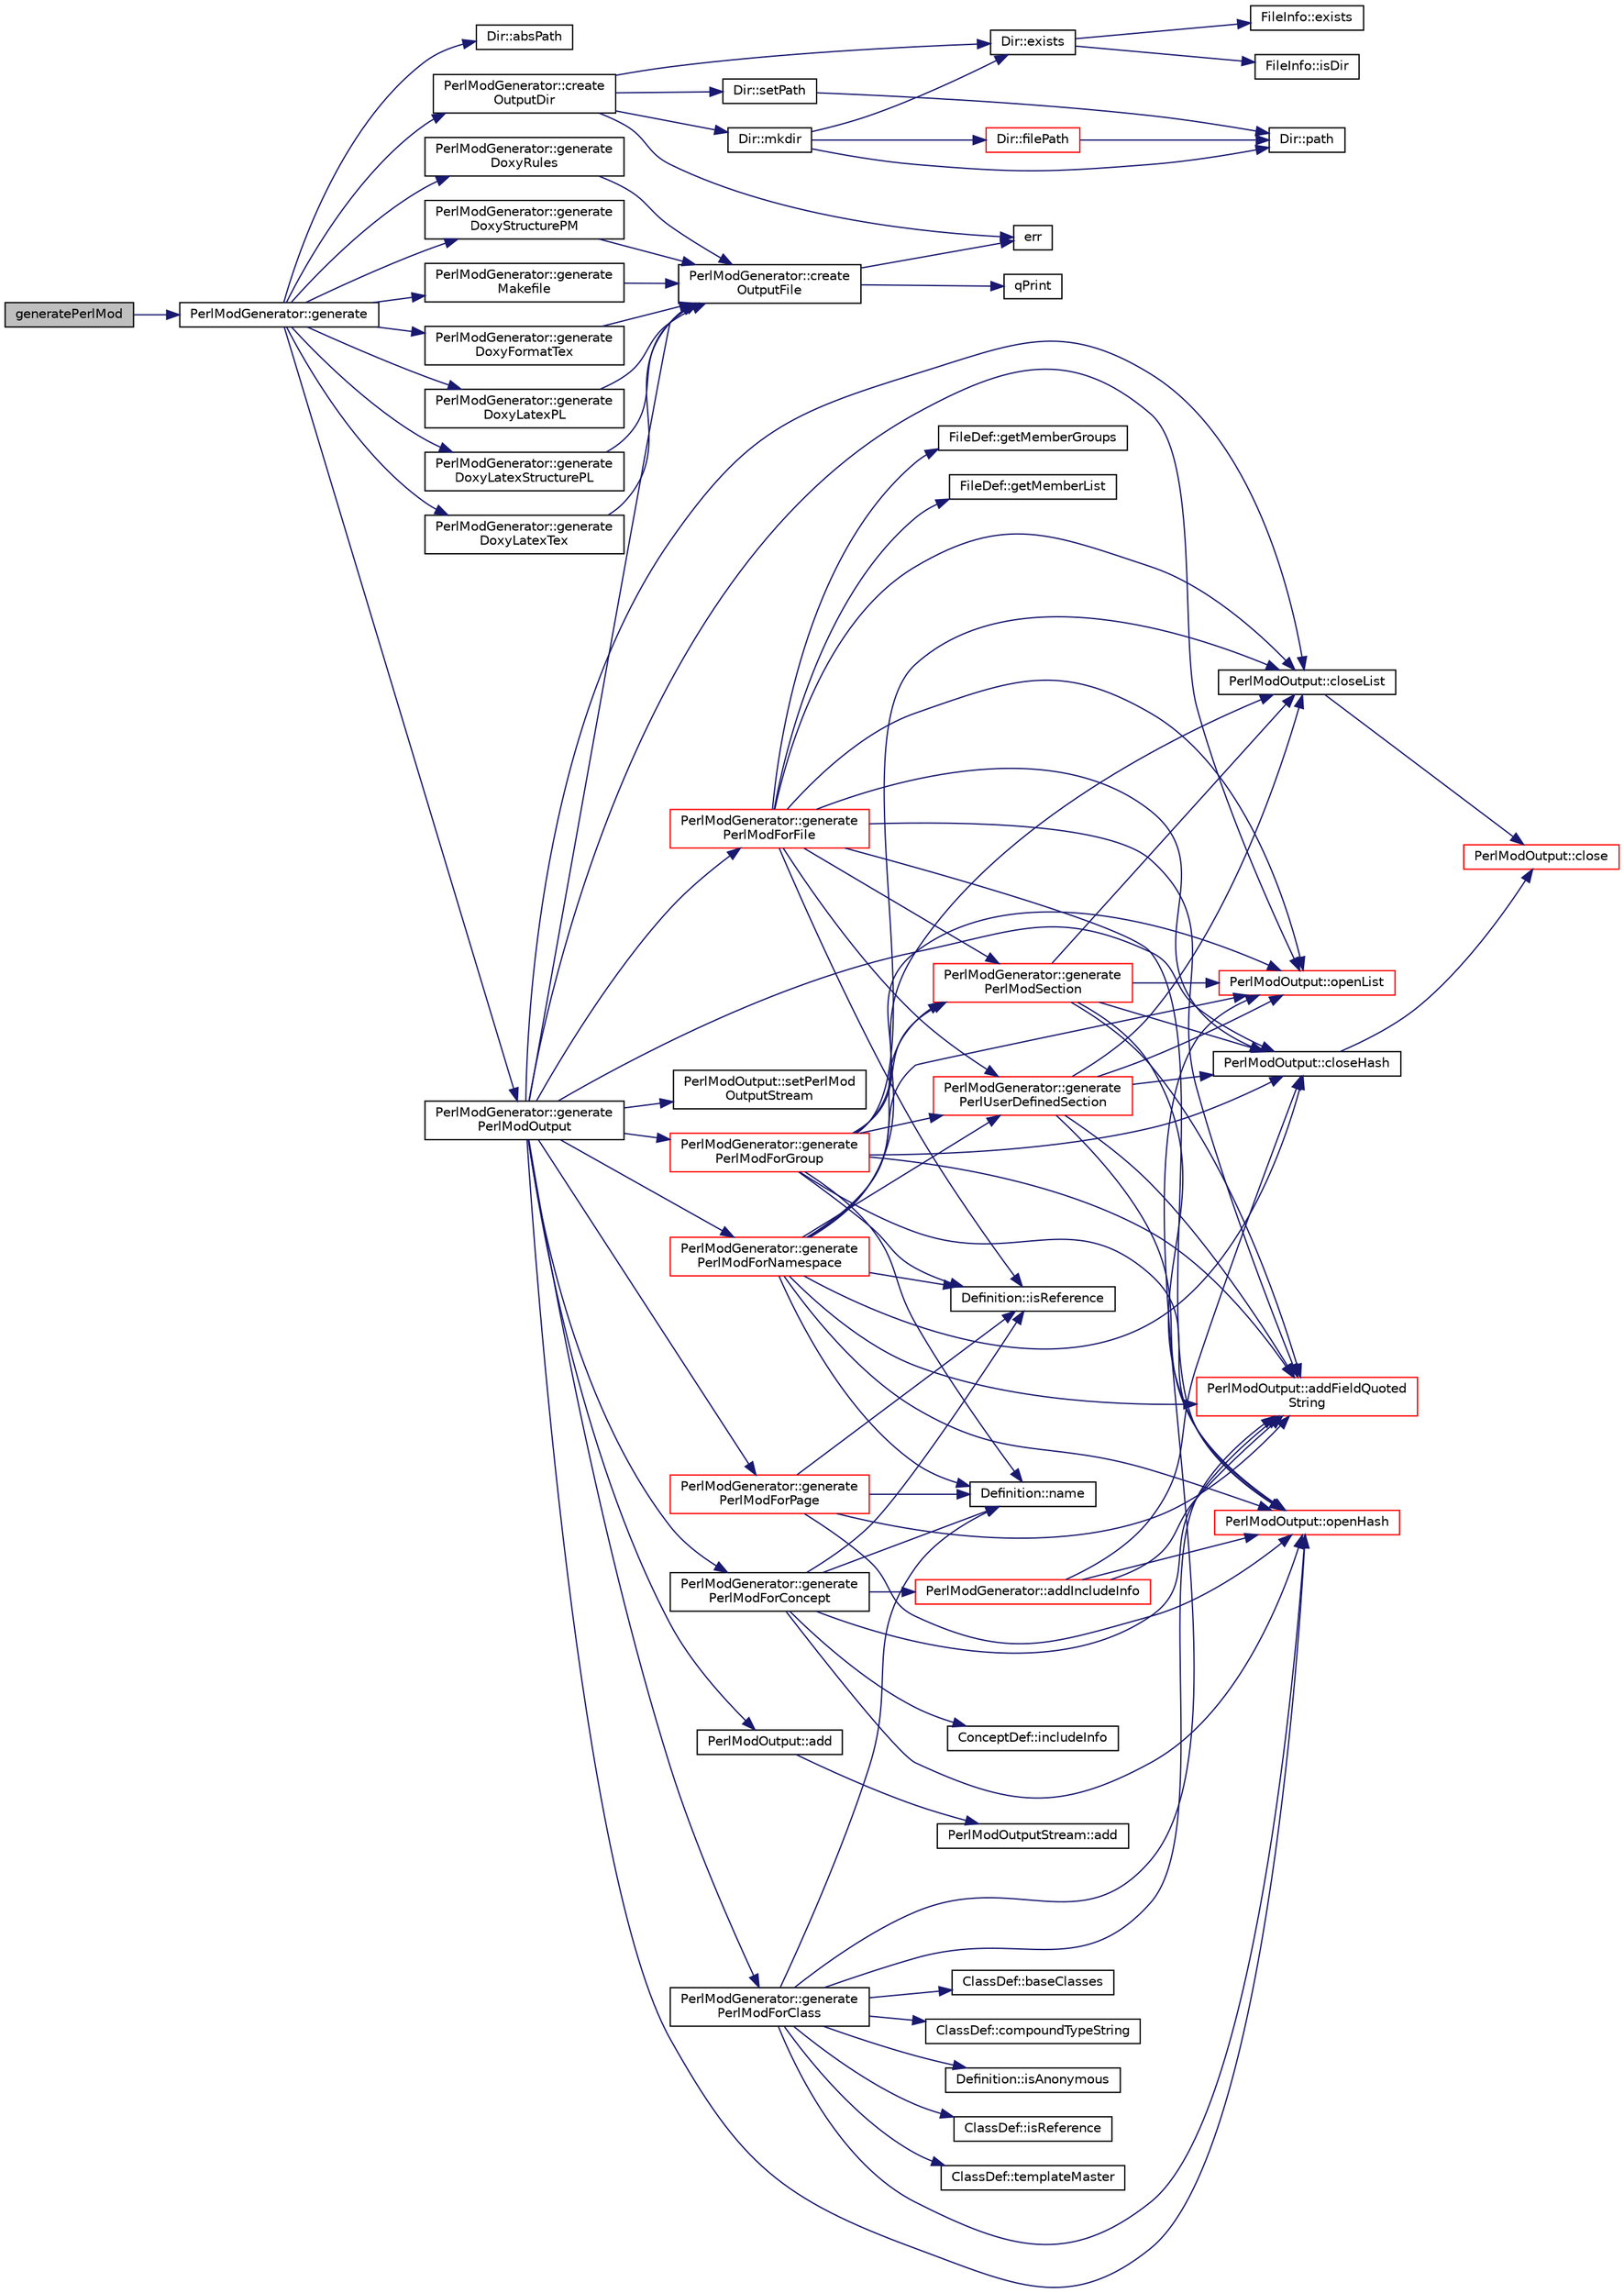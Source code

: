 digraph "generatePerlMod"
{
 // LATEX_PDF_SIZE
  edge [fontname="Helvetica",fontsize="10",labelfontname="Helvetica",labelfontsize="10"];
  node [fontname="Helvetica",fontsize="10",shape=record];
  rankdir="LR";
  Node1 [label="generatePerlMod",height=0.2,width=0.4,color="black", fillcolor="grey75", style="filled", fontcolor="black",tooltip=" "];
  Node1 -> Node2 [color="midnightblue",fontsize="10",style="solid",fontname="Helvetica"];
  Node2 [label="PerlModGenerator::generate",height=0.2,width=0.4,color="black", fillcolor="white", style="filled",URL="$classPerlModGenerator.html#af6bb93beb1eac9b861832d368ffad291",tooltip=" "];
  Node2 -> Node3 [color="midnightblue",fontsize="10",style="solid",fontname="Helvetica"];
  Node3 [label="Dir::absPath",height=0.2,width=0.4,color="black", fillcolor="white", style="filled",URL="$classDir.html#a226b0db1117e46393bbb241e545f8609",tooltip=" "];
  Node2 -> Node4 [color="midnightblue",fontsize="10",style="solid",fontname="Helvetica"];
  Node4 [label="PerlModGenerator::create\lOutputDir",height=0.2,width=0.4,color="black", fillcolor="white", style="filled",URL="$classPerlModGenerator.html#a2ed7475d94b3bc527009ebcc50621004",tooltip=" "];
  Node4 -> Node5 [color="midnightblue",fontsize="10",style="solid",fontname="Helvetica"];
  Node5 [label="err",height=0.2,width=0.4,color="black", fillcolor="white", style="filled",URL="$message_8cpp.html#aede5746344fdce99647541101eaa7f06",tooltip=" "];
  Node4 -> Node6 [color="midnightblue",fontsize="10",style="solid",fontname="Helvetica"];
  Node6 [label="Dir::exists",height=0.2,width=0.4,color="black", fillcolor="white", style="filled",URL="$classDir.html#ac6bf80b5b3a034e8c144c86ef48ae309",tooltip=" "];
  Node6 -> Node7 [color="midnightblue",fontsize="10",style="solid",fontname="Helvetica"];
  Node7 [label="FileInfo::exists",height=0.2,width=0.4,color="black", fillcolor="white", style="filled",URL="$classFileInfo.html#a47d49db8cb8797153885c4d5b7b0911f",tooltip=" "];
  Node6 -> Node8 [color="midnightblue",fontsize="10",style="solid",fontname="Helvetica"];
  Node8 [label="FileInfo::isDir",height=0.2,width=0.4,color="black", fillcolor="white", style="filled",URL="$classFileInfo.html#aa941e087c82c28ff498d9d3dec551b1f",tooltip=" "];
  Node4 -> Node9 [color="midnightblue",fontsize="10",style="solid",fontname="Helvetica"];
  Node9 [label="Dir::mkdir",height=0.2,width=0.4,color="black", fillcolor="white", style="filled",URL="$classDir.html#a286f4b1852b489ffcc8b6837c7e6bd8e",tooltip=" "];
  Node9 -> Node6 [color="midnightblue",fontsize="10",style="solid",fontname="Helvetica"];
  Node9 -> Node10 [color="midnightblue",fontsize="10",style="solid",fontname="Helvetica"];
  Node10 [label="Dir::filePath",height=0.2,width=0.4,color="red", fillcolor="white", style="filled",URL="$classDir.html#a9648972511650311756008587b2ef819",tooltip=" "];
  Node10 -> Node12 [color="midnightblue",fontsize="10",style="solid",fontname="Helvetica"];
  Node12 [label="Dir::path",height=0.2,width=0.4,color="black", fillcolor="white", style="filled",URL="$classDir.html#ac277cdc273640905e941d9e6262bc594",tooltip=" "];
  Node9 -> Node12 [color="midnightblue",fontsize="10",style="solid",fontname="Helvetica"];
  Node4 -> Node13 [color="midnightblue",fontsize="10",style="solid",fontname="Helvetica"];
  Node13 [label="Dir::setPath",height=0.2,width=0.4,color="black", fillcolor="white", style="filled",URL="$classDir.html#a2bb647584a701cb526874a8c0cd68c13",tooltip=" "];
  Node13 -> Node12 [color="midnightblue",fontsize="10",style="solid",fontname="Helvetica"];
  Node2 -> Node14 [color="midnightblue",fontsize="10",style="solid",fontname="Helvetica"];
  Node14 [label="PerlModGenerator::generate\lDoxyFormatTex",height=0.2,width=0.4,color="black", fillcolor="white", style="filled",URL="$classPerlModGenerator.html#a1f0a8822b1895daacce85dd3d93eecac",tooltip=" "];
  Node14 -> Node15 [color="midnightblue",fontsize="10",style="solid",fontname="Helvetica"];
  Node15 [label="PerlModGenerator::create\lOutputFile",height=0.2,width=0.4,color="black", fillcolor="white", style="filled",URL="$classPerlModGenerator.html#ac12f2a17915bb4023585afb081f7f39a",tooltip=" "];
  Node15 -> Node5 [color="midnightblue",fontsize="10",style="solid",fontname="Helvetica"];
  Node15 -> Node16 [color="midnightblue",fontsize="10",style="solid",fontname="Helvetica"];
  Node16 [label="qPrint",height=0.2,width=0.4,color="black", fillcolor="white", style="filled",URL="$qcstring_8h.html#a9851ebb5ae2f65b4d2b1d08421edbfd2",tooltip=" "];
  Node2 -> Node17 [color="midnightblue",fontsize="10",style="solid",fontname="Helvetica"];
  Node17 [label="PerlModGenerator::generate\lDoxyLatexPL",height=0.2,width=0.4,color="black", fillcolor="white", style="filled",URL="$classPerlModGenerator.html#a999b190603bbc840657ad470a17465ad",tooltip=" "];
  Node17 -> Node15 [color="midnightblue",fontsize="10",style="solid",fontname="Helvetica"];
  Node2 -> Node18 [color="midnightblue",fontsize="10",style="solid",fontname="Helvetica"];
  Node18 [label="PerlModGenerator::generate\lDoxyLatexStructurePL",height=0.2,width=0.4,color="black", fillcolor="white", style="filled",URL="$classPerlModGenerator.html#ad03aadb67e05b528cd454bed3bee16b9",tooltip=" "];
  Node18 -> Node15 [color="midnightblue",fontsize="10",style="solid",fontname="Helvetica"];
  Node2 -> Node19 [color="midnightblue",fontsize="10",style="solid",fontname="Helvetica"];
  Node19 [label="PerlModGenerator::generate\lDoxyLatexTex",height=0.2,width=0.4,color="black", fillcolor="white", style="filled",URL="$classPerlModGenerator.html#a2cb28a6f8bf6b9f155d3929b95acf059",tooltip=" "];
  Node19 -> Node15 [color="midnightblue",fontsize="10",style="solid",fontname="Helvetica"];
  Node2 -> Node20 [color="midnightblue",fontsize="10",style="solid",fontname="Helvetica"];
  Node20 [label="PerlModGenerator::generate\lDoxyRules",height=0.2,width=0.4,color="black", fillcolor="white", style="filled",URL="$classPerlModGenerator.html#a72b6d57151d45a13c60402914aa50831",tooltip=" "];
  Node20 -> Node15 [color="midnightblue",fontsize="10",style="solid",fontname="Helvetica"];
  Node2 -> Node21 [color="midnightblue",fontsize="10",style="solid",fontname="Helvetica"];
  Node21 [label="PerlModGenerator::generate\lDoxyStructurePM",height=0.2,width=0.4,color="black", fillcolor="white", style="filled",URL="$classPerlModGenerator.html#a9893c2c270028114dec964284676adc7",tooltip=" "];
  Node21 -> Node15 [color="midnightblue",fontsize="10",style="solid",fontname="Helvetica"];
  Node2 -> Node22 [color="midnightblue",fontsize="10",style="solid",fontname="Helvetica"];
  Node22 [label="PerlModGenerator::generate\lMakefile",height=0.2,width=0.4,color="black", fillcolor="white", style="filled",URL="$classPerlModGenerator.html#a473b6bd63ac2f9ea9fe6de4f8170194b",tooltip=" "];
  Node22 -> Node15 [color="midnightblue",fontsize="10",style="solid",fontname="Helvetica"];
  Node2 -> Node23 [color="midnightblue",fontsize="10",style="solid",fontname="Helvetica"];
  Node23 [label="PerlModGenerator::generate\lPerlModOutput",height=0.2,width=0.4,color="black", fillcolor="white", style="filled",URL="$classPerlModGenerator.html#a4c5977a4e048326d58cabd7d348463ea",tooltip=" "];
  Node23 -> Node24 [color="midnightblue",fontsize="10",style="solid",fontname="Helvetica"];
  Node24 [label="PerlModOutput::add",height=0.2,width=0.4,color="black", fillcolor="white", style="filled",URL="$classPerlModOutput.html#a05fa4627d62acbf1413ba09f6af91460",tooltip=" "];
  Node24 -> Node25 [color="midnightblue",fontsize="10",style="solid",fontname="Helvetica"];
  Node25 [label="PerlModOutputStream::add",height=0.2,width=0.4,color="black", fillcolor="white", style="filled",URL="$classPerlModOutputStream.html#a6970acf3298a0e408427b54d1b876cd5",tooltip=" "];
  Node23 -> Node26 [color="midnightblue",fontsize="10",style="solid",fontname="Helvetica"];
  Node26 [label="PerlModOutput::closeHash",height=0.2,width=0.4,color="black", fillcolor="white", style="filled",URL="$classPerlModOutput.html#abc61e0edcbc793127548982a569ea2bd",tooltip=" "];
  Node26 -> Node27 [color="midnightblue",fontsize="10",style="solid",fontname="Helvetica"];
  Node27 [label="PerlModOutput::close",height=0.2,width=0.4,color="red", fillcolor="white", style="filled",URL="$classPerlModOutput.html#ab7dd3a2ad1a8836dda15a8b745e37b7e",tooltip=" "];
  Node23 -> Node31 [color="midnightblue",fontsize="10",style="solid",fontname="Helvetica"];
  Node31 [label="PerlModOutput::closeList",height=0.2,width=0.4,color="black", fillcolor="white", style="filled",URL="$classPerlModOutput.html#a022fcdbc2b16df17ff2fe379676c96f3",tooltip=" "];
  Node31 -> Node27 [color="midnightblue",fontsize="10",style="solid",fontname="Helvetica"];
  Node23 -> Node15 [color="midnightblue",fontsize="10",style="solid",fontname="Helvetica"];
  Node23 -> Node32 [color="midnightblue",fontsize="10",style="solid",fontname="Helvetica"];
  Node32 [label="PerlModGenerator::generate\lPerlModForClass",height=0.2,width=0.4,color="black", fillcolor="white", style="filled",URL="$classPerlModGenerator.html#a44b30742275d27dcfe5eb9ea286af80f",tooltip=" "];
  Node32 -> Node33 [color="midnightblue",fontsize="10",style="solid",fontname="Helvetica"];
  Node33 [label="PerlModOutput::addFieldQuoted\lString",height=0.2,width=0.4,color="red", fillcolor="white", style="filled",URL="$classPerlModOutput.html#a6e6499ad8b1180084b7ad1e07ded6194",tooltip=" "];
  Node32 -> Node40 [color="midnightblue",fontsize="10",style="solid",fontname="Helvetica"];
  Node40 [label="ClassDef::baseClasses",height=0.2,width=0.4,color="black", fillcolor="white", style="filled",URL="$classClassDef.html#a38001a11a297629e363c0db5b1968ab3",tooltip=" "];
  Node32 -> Node41 [color="midnightblue",fontsize="10",style="solid",fontname="Helvetica"];
  Node41 [label="ClassDef::compoundTypeString",height=0.2,width=0.4,color="black", fillcolor="white", style="filled",URL="$classClassDef.html#a239fe977638806153345cd2411c28062",tooltip=" "];
  Node32 -> Node42 [color="midnightblue",fontsize="10",style="solid",fontname="Helvetica"];
  Node42 [label="Definition::isAnonymous",height=0.2,width=0.4,color="black", fillcolor="white", style="filled",URL="$classDefinition.html#a8f18141678a6bf5fb86e8de29bc0f1cd",tooltip=" "];
  Node32 -> Node43 [color="midnightblue",fontsize="10",style="solid",fontname="Helvetica"];
  Node43 [label="ClassDef::isReference",height=0.2,width=0.4,color="black", fillcolor="white", style="filled",URL="$classClassDef.html#acf7bae107b28803a3e61764be26b7351",tooltip=" "];
  Node32 -> Node44 [color="midnightblue",fontsize="10",style="solid",fontname="Helvetica"];
  Node44 [label="Definition::name",height=0.2,width=0.4,color="black", fillcolor="white", style="filled",URL="$classDefinition.html#a9374fedd7f64fea7e0e164302d1a9e61",tooltip=" "];
  Node32 -> Node45 [color="midnightblue",fontsize="10",style="solid",fontname="Helvetica"];
  Node45 [label="PerlModOutput::openHash",height=0.2,width=0.4,color="red", fillcolor="white", style="filled",URL="$classPerlModOutput.html#a6732f64915669cef37c83b416ee0a289",tooltip=" "];
  Node32 -> Node49 [color="midnightblue",fontsize="10",style="solid",fontname="Helvetica"];
  Node49 [label="PerlModOutput::openList",height=0.2,width=0.4,color="red", fillcolor="white", style="filled",URL="$classPerlModOutput.html#a93c831a7105697a97b62246f3c3cb860",tooltip=" "];
  Node32 -> Node50 [color="midnightblue",fontsize="10",style="solid",fontname="Helvetica"];
  Node50 [label="ClassDef::templateMaster",height=0.2,width=0.4,color="black", fillcolor="white", style="filled",URL="$classClassDef.html#ae587759f556ea0d641b92a30e923a7c9",tooltip=" "];
  Node23 -> Node51 [color="midnightblue",fontsize="10",style="solid",fontname="Helvetica"];
  Node51 [label="PerlModGenerator::generate\lPerlModForConcept",height=0.2,width=0.4,color="black", fillcolor="white", style="filled",URL="$classPerlModGenerator.html#ac1f8e6fa454368157eb7cdb564ee6a40",tooltip=" "];
  Node51 -> Node33 [color="midnightblue",fontsize="10",style="solid",fontname="Helvetica"];
  Node51 -> Node52 [color="midnightblue",fontsize="10",style="solid",fontname="Helvetica"];
  Node52 [label="PerlModGenerator::addIncludeInfo",height=0.2,width=0.4,color="red", fillcolor="white", style="filled",URL="$classPerlModGenerator.html#a7b0a42da35d51f4e7f198975258cf9fd",tooltip=" "];
  Node52 -> Node33 [color="midnightblue",fontsize="10",style="solid",fontname="Helvetica"];
  Node52 -> Node26 [color="midnightblue",fontsize="10",style="solid",fontname="Helvetica"];
  Node52 -> Node45 [color="midnightblue",fontsize="10",style="solid",fontname="Helvetica"];
  Node51 -> Node55 [color="midnightblue",fontsize="10",style="solid",fontname="Helvetica"];
  Node55 [label="ConceptDef::includeInfo",height=0.2,width=0.4,color="black", fillcolor="white", style="filled",URL="$classConceptDef.html#a4a1c84ee0b30b5f9ccd3df69135b57b8",tooltip=" "];
  Node51 -> Node56 [color="midnightblue",fontsize="10",style="solid",fontname="Helvetica"];
  Node56 [label="Definition::isReference",height=0.2,width=0.4,color="black", fillcolor="white", style="filled",URL="$classDefinition.html#ae1c69242fea84675cf9a07b0ba22f52f",tooltip=" "];
  Node51 -> Node44 [color="midnightblue",fontsize="10",style="solid",fontname="Helvetica"];
  Node51 -> Node45 [color="midnightblue",fontsize="10",style="solid",fontname="Helvetica"];
  Node23 -> Node57 [color="midnightblue",fontsize="10",style="solid",fontname="Helvetica"];
  Node57 [label="PerlModGenerator::generate\lPerlModForFile",height=0.2,width=0.4,color="red", fillcolor="white", style="filled",URL="$classPerlModGenerator.html#aa4d01cc3ff8a727b38849e8efd171be9",tooltip=" "];
  Node57 -> Node33 [color="midnightblue",fontsize="10",style="solid",fontname="Helvetica"];
  Node57 -> Node26 [color="midnightblue",fontsize="10",style="solid",fontname="Helvetica"];
  Node57 -> Node31 [color="midnightblue",fontsize="10",style="solid",fontname="Helvetica"];
  Node57 -> Node58 [color="midnightblue",fontsize="10",style="solid",fontname="Helvetica"];
  Node58 [label="PerlModGenerator::generate\lPerlModSection",height=0.2,width=0.4,color="red", fillcolor="white", style="filled",URL="$classPerlModGenerator.html#a33b4ffef65928cbc0b426e79f93334c9",tooltip=" "];
  Node58 -> Node33 [color="midnightblue",fontsize="10",style="solid",fontname="Helvetica"];
  Node58 -> Node26 [color="midnightblue",fontsize="10",style="solid",fontname="Helvetica"];
  Node58 -> Node31 [color="midnightblue",fontsize="10",style="solid",fontname="Helvetica"];
  Node58 -> Node45 [color="midnightblue",fontsize="10",style="solid",fontname="Helvetica"];
  Node58 -> Node49 [color="midnightblue",fontsize="10",style="solid",fontname="Helvetica"];
  Node57 -> Node64 [color="midnightblue",fontsize="10",style="solid",fontname="Helvetica"];
  Node64 [label="PerlModGenerator::generate\lPerlUserDefinedSection",height=0.2,width=0.4,color="red", fillcolor="white", style="filled",URL="$classPerlModGenerator.html#ad9c4e501bf3f834f7fc70de6893b445d",tooltip=" "];
  Node64 -> Node33 [color="midnightblue",fontsize="10",style="solid",fontname="Helvetica"];
  Node64 -> Node26 [color="midnightblue",fontsize="10",style="solid",fontname="Helvetica"];
  Node64 -> Node31 [color="midnightblue",fontsize="10",style="solid",fontname="Helvetica"];
  Node64 -> Node45 [color="midnightblue",fontsize="10",style="solid",fontname="Helvetica"];
  Node64 -> Node49 [color="midnightblue",fontsize="10",style="solid",fontname="Helvetica"];
  Node57 -> Node65 [color="midnightblue",fontsize="10",style="solid",fontname="Helvetica"];
  Node65 [label="FileDef::getMemberGroups",height=0.2,width=0.4,color="black", fillcolor="white", style="filled",URL="$classFileDef.html#a11c922f32703c5ddc3e4b9d47cea33a3",tooltip=" "];
  Node57 -> Node66 [color="midnightblue",fontsize="10",style="solid",fontname="Helvetica"];
  Node66 [label="FileDef::getMemberList",height=0.2,width=0.4,color="black", fillcolor="white", style="filled",URL="$classFileDef.html#aca0861997f31aa265f0c0078c947fdc9",tooltip=" "];
  Node57 -> Node56 [color="midnightblue",fontsize="10",style="solid",fontname="Helvetica"];
  Node57 -> Node45 [color="midnightblue",fontsize="10",style="solid",fontname="Helvetica"];
  Node57 -> Node49 [color="midnightblue",fontsize="10",style="solid",fontname="Helvetica"];
  Node23 -> Node70 [color="midnightblue",fontsize="10",style="solid",fontname="Helvetica"];
  Node70 [label="PerlModGenerator::generate\lPerlModForGroup",height=0.2,width=0.4,color="red", fillcolor="white", style="filled",URL="$classPerlModGenerator.html#aa29eb86a9962f547f8139ff1cfe40b01",tooltip=" "];
  Node70 -> Node33 [color="midnightblue",fontsize="10",style="solid",fontname="Helvetica"];
  Node70 -> Node26 [color="midnightblue",fontsize="10",style="solid",fontname="Helvetica"];
  Node70 -> Node31 [color="midnightblue",fontsize="10",style="solid",fontname="Helvetica"];
  Node70 -> Node58 [color="midnightblue",fontsize="10",style="solid",fontname="Helvetica"];
  Node70 -> Node64 [color="midnightblue",fontsize="10",style="solid",fontname="Helvetica"];
  Node70 -> Node56 [color="midnightblue",fontsize="10",style="solid",fontname="Helvetica"];
  Node70 -> Node44 [color="midnightblue",fontsize="10",style="solid",fontname="Helvetica"];
  Node70 -> Node45 [color="midnightblue",fontsize="10",style="solid",fontname="Helvetica"];
  Node70 -> Node49 [color="midnightblue",fontsize="10",style="solid",fontname="Helvetica"];
  Node23 -> Node80 [color="midnightblue",fontsize="10",style="solid",fontname="Helvetica"];
  Node80 [label="PerlModGenerator::generate\lPerlModForNamespace",height=0.2,width=0.4,color="red", fillcolor="white", style="filled",URL="$classPerlModGenerator.html#a6d79f62a76314d0c65cb976809923d80",tooltip=" "];
  Node80 -> Node33 [color="midnightblue",fontsize="10",style="solid",fontname="Helvetica"];
  Node80 -> Node26 [color="midnightblue",fontsize="10",style="solid",fontname="Helvetica"];
  Node80 -> Node31 [color="midnightblue",fontsize="10",style="solid",fontname="Helvetica"];
  Node80 -> Node58 [color="midnightblue",fontsize="10",style="solid",fontname="Helvetica"];
  Node80 -> Node64 [color="midnightblue",fontsize="10",style="solid",fontname="Helvetica"];
  Node80 -> Node56 [color="midnightblue",fontsize="10",style="solid",fontname="Helvetica"];
  Node80 -> Node44 [color="midnightblue",fontsize="10",style="solid",fontname="Helvetica"];
  Node80 -> Node45 [color="midnightblue",fontsize="10",style="solid",fontname="Helvetica"];
  Node80 -> Node49 [color="midnightblue",fontsize="10",style="solid",fontname="Helvetica"];
  Node23 -> Node85 [color="midnightblue",fontsize="10",style="solid",fontname="Helvetica"];
  Node85 [label="PerlModGenerator::generate\lPerlModForPage",height=0.2,width=0.4,color="red", fillcolor="white", style="filled",URL="$classPerlModGenerator.html#a0151a88e0794af12a9e7932de2d7a928",tooltip=" "];
  Node85 -> Node33 [color="midnightblue",fontsize="10",style="solid",fontname="Helvetica"];
  Node85 -> Node56 [color="midnightblue",fontsize="10",style="solid",fontname="Helvetica"];
  Node85 -> Node44 [color="midnightblue",fontsize="10",style="solid",fontname="Helvetica"];
  Node85 -> Node45 [color="midnightblue",fontsize="10",style="solid",fontname="Helvetica"];
  Node23 -> Node45 [color="midnightblue",fontsize="10",style="solid",fontname="Helvetica"];
  Node23 -> Node49 [color="midnightblue",fontsize="10",style="solid",fontname="Helvetica"];
  Node23 -> Node96 [color="midnightblue",fontsize="10",style="solid",fontname="Helvetica"];
  Node96 [label="PerlModOutput::setPerlMod\lOutputStream",height=0.2,width=0.4,color="black", fillcolor="white", style="filled",URL="$classPerlModOutput.html#ab7b0911db6dc14e1a4a12241484639d1",tooltip=" "];
}
